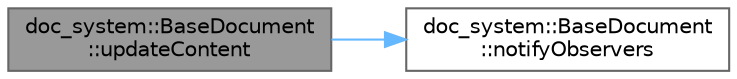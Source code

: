 digraph "doc_system::BaseDocument::updateContent"
{
 // INTERACTIVE_SVG=YES
 // LATEX_PDF_SIZE
  bgcolor="transparent";
  edge [fontname=Helvetica,fontsize=10,labelfontname=Helvetica,labelfontsize=10];
  node [fontname=Helvetica,fontsize=10,shape=box,height=0.2,width=0.4];
  rankdir="LR";
  Node1 [id="Node000001",label="doc_system::BaseDocument\l::updateContent",height=0.2,width=0.4,color="gray40", fillcolor="grey60", style="filled", fontcolor="black",tooltip=" "];
  Node1 -> Node2 [id="edge1_Node000001_Node000002",color="steelblue1",style="solid",tooltip=" "];
  Node2 [id="Node000002",label="doc_system::BaseDocument\l::notifyObservers",height=0.2,width=0.4,color="grey40", fillcolor="white", style="filled",URL="$classdoc__system_1_1_base_document.html#af17154b3b7ff495c34d6a2c55754b0c0",tooltip=" "];
}

